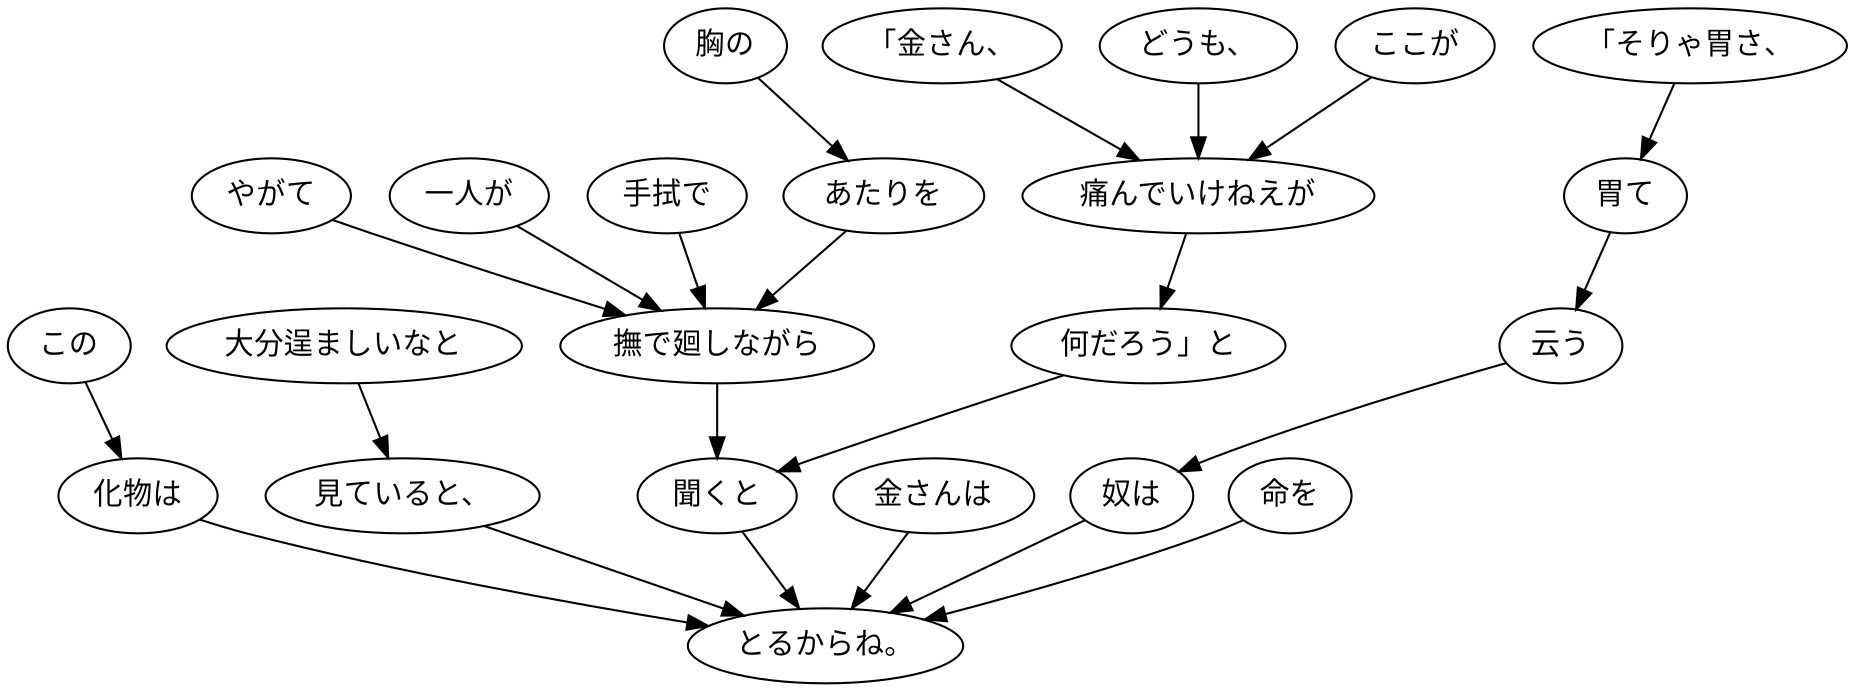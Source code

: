 digraph graph4357 {
	node0 [label="この"];
	node1 [label="化物は"];
	node2 [label="大分逞ましいなと"];
	node3 [label="見ていると、"];
	node4 [label="やがて"];
	node5 [label="一人が"];
	node6 [label="手拭で"];
	node7 [label="胸の"];
	node8 [label="あたりを"];
	node9 [label="撫で廻しながら"];
	node10 [label="「金さん、"];
	node11 [label="どうも、"];
	node12 [label="ここが"];
	node13 [label="痛んでいけねえが"];
	node14 [label="何だろう」と"];
	node15 [label="聞くと"];
	node16 [label="金さんは"];
	node17 [label="「そりゃ胃さ、"];
	node18 [label="胃て"];
	node19 [label="云う"];
	node20 [label="奴は"];
	node21 [label="命を"];
	node22 [label="とるからね。"];
	node0 -> node1;
	node1 -> node22;
	node2 -> node3;
	node3 -> node22;
	node4 -> node9;
	node5 -> node9;
	node6 -> node9;
	node7 -> node8;
	node8 -> node9;
	node9 -> node15;
	node10 -> node13;
	node11 -> node13;
	node12 -> node13;
	node13 -> node14;
	node14 -> node15;
	node15 -> node22;
	node16 -> node22;
	node17 -> node18;
	node18 -> node19;
	node19 -> node20;
	node20 -> node22;
	node21 -> node22;
}
